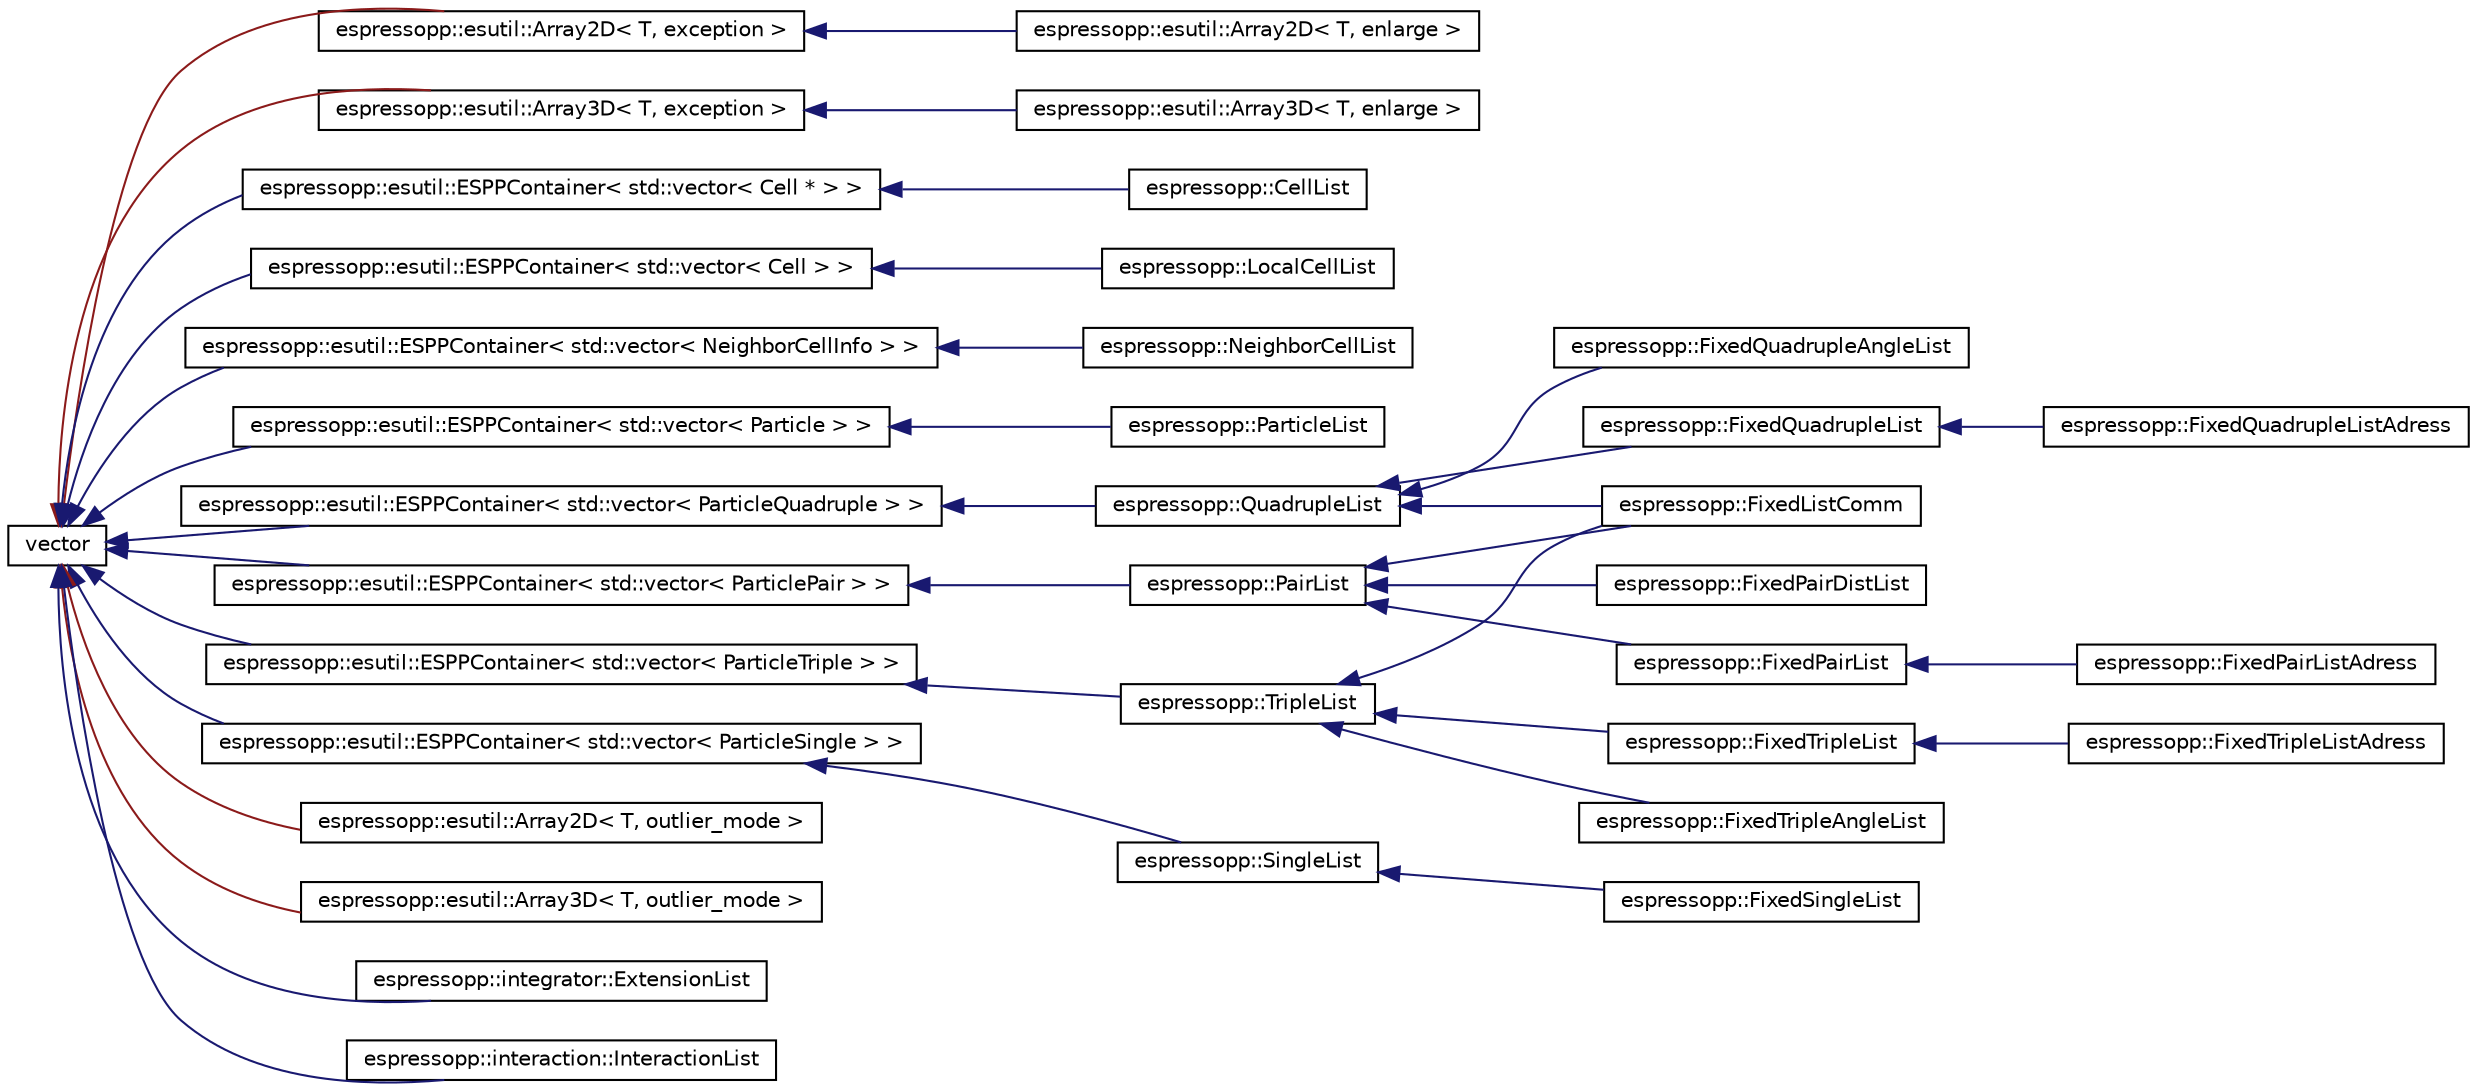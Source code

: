 digraph G
{
  edge [fontname="Helvetica",fontsize="10",labelfontname="Helvetica",labelfontsize="10"];
  node [fontname="Helvetica",fontsize="10",shape=record];
  rankdir="LR";
  Node1 [label="vector",height=0.2,width=0.4,color="black", fillcolor="white", style="filled",URL="$classstd_1_1vector.html"];
  Node1 -> Node2 [dir="back",color="firebrick4",fontsize="10",style="solid",fontname="Helvetica"];
  Node2 [label="espressopp::esutil::Array2D\< T, exception \>",height=0.2,width=0.4,color="black", fillcolor="white", style="filled",URL="$classespressopp_1_1esutil_1_1Array2D.html"];
  Node2 -> Node3 [dir="back",color="midnightblue",fontsize="10",style="solid",fontname="Helvetica"];
  Node3 [label="espressopp::esutil::Array2D\< T, enlarge \>",height=0.2,width=0.4,color="black", fillcolor="white", style="filled",URL="$classespressopp_1_1esutil_1_1Array2D_3_01T_00_01enlarge_01_4.html"];
  Node1 -> Node4 [dir="back",color="firebrick4",fontsize="10",style="solid",fontname="Helvetica"];
  Node4 [label="espressopp::esutil::Array3D\< T, exception \>",height=0.2,width=0.4,color="black", fillcolor="white", style="filled",URL="$classespressopp_1_1esutil_1_1Array3D.html"];
  Node4 -> Node5 [dir="back",color="midnightblue",fontsize="10",style="solid",fontname="Helvetica"];
  Node5 [label="espressopp::esutil::Array3D\< T, enlarge \>",height=0.2,width=0.4,color="black", fillcolor="white", style="filled",URL="$classespressopp_1_1esutil_1_1Array3D_3_01T_00_01enlarge_01_4.html"];
  Node1 -> Node6 [dir="back",color="midnightblue",fontsize="10",style="solid",fontname="Helvetica"];
  Node6 [label="espressopp::esutil::ESPPContainer\< std::vector\< Cell * \> \>",height=0.2,width=0.4,color="black", fillcolor="white", style="filled",URL="$classespressopp_1_1esutil_1_1ESPPContainer.html"];
  Node6 -> Node7 [dir="back",color="midnightblue",fontsize="10",style="solid",fontname="Helvetica"];
  Node7 [label="espressopp::CellList",height=0.2,width=0.4,color="black", fillcolor="white", style="filled",URL="$structespressopp_1_1CellList.html"];
  Node1 -> Node8 [dir="back",color="midnightblue",fontsize="10",style="solid",fontname="Helvetica"];
  Node8 [label="espressopp::esutil::ESPPContainer\< std::vector\< Cell \> \>",height=0.2,width=0.4,color="black", fillcolor="white", style="filled",URL="$classespressopp_1_1esutil_1_1ESPPContainer.html"];
  Node8 -> Node9 [dir="back",color="midnightblue",fontsize="10",style="solid",fontname="Helvetica"];
  Node9 [label="espressopp::LocalCellList",height=0.2,width=0.4,color="black", fillcolor="white", style="filled",URL="$structespressopp_1_1LocalCellList.html"];
  Node1 -> Node10 [dir="back",color="midnightblue",fontsize="10",style="solid",fontname="Helvetica"];
  Node10 [label="espressopp::esutil::ESPPContainer\< std::vector\< NeighborCellInfo \> \>",height=0.2,width=0.4,color="black", fillcolor="white", style="filled",URL="$classespressopp_1_1esutil_1_1ESPPContainer.html"];
  Node10 -> Node11 [dir="back",color="midnightblue",fontsize="10",style="solid",fontname="Helvetica"];
  Node11 [label="espressopp::NeighborCellList",height=0.2,width=0.4,color="black", fillcolor="white", style="filled",URL="$structespressopp_1_1NeighborCellList.html"];
  Node1 -> Node12 [dir="back",color="midnightblue",fontsize="10",style="solid",fontname="Helvetica"];
  Node12 [label="espressopp::esutil::ESPPContainer\< std::vector\< Particle \> \>",height=0.2,width=0.4,color="black", fillcolor="white", style="filled",URL="$classespressopp_1_1esutil_1_1ESPPContainer.html"];
  Node12 -> Node13 [dir="back",color="midnightblue",fontsize="10",style="solid",fontname="Helvetica"];
  Node13 [label="espressopp::ParticleList",height=0.2,width=0.4,color="black", fillcolor="white", style="filled",URL="$structespressopp_1_1ParticleList.html"];
  Node1 -> Node14 [dir="back",color="midnightblue",fontsize="10",style="solid",fontname="Helvetica"];
  Node14 [label="espressopp::esutil::ESPPContainer\< std::vector\< ParticlePair \> \>",height=0.2,width=0.4,color="black", fillcolor="white", style="filled",URL="$classespressopp_1_1esutil_1_1ESPPContainer.html"];
  Node14 -> Node15 [dir="back",color="midnightblue",fontsize="10",style="solid",fontname="Helvetica"];
  Node15 [label="espressopp::PairList",height=0.2,width=0.4,color="black", fillcolor="white", style="filled",URL="$structespressopp_1_1PairList.html"];
  Node15 -> Node16 [dir="back",color="midnightblue",fontsize="10",style="solid",fontname="Helvetica"];
  Node16 [label="espressopp::FixedListComm",height=0.2,width=0.4,color="black", fillcolor="white", style="filled",URL="$classespressopp_1_1FixedListComm.html"];
  Node15 -> Node17 [dir="back",color="midnightblue",fontsize="10",style="solid",fontname="Helvetica"];
  Node17 [label="espressopp::FixedPairDistList",height=0.2,width=0.4,color="black", fillcolor="white", style="filled",URL="$classespressopp_1_1FixedPairDistList.html"];
  Node15 -> Node18 [dir="back",color="midnightblue",fontsize="10",style="solid",fontname="Helvetica"];
  Node18 [label="espressopp::FixedPairList",height=0.2,width=0.4,color="black", fillcolor="white", style="filled",URL="$classespressopp_1_1FixedPairList.html"];
  Node18 -> Node19 [dir="back",color="midnightblue",fontsize="10",style="solid",fontname="Helvetica"];
  Node19 [label="espressopp::FixedPairListAdress",height=0.2,width=0.4,color="black", fillcolor="white", style="filled",URL="$classespressopp_1_1FixedPairListAdress.html",tooltip="This is a subclass of FixedPairList."];
  Node1 -> Node20 [dir="back",color="midnightblue",fontsize="10",style="solid",fontname="Helvetica"];
  Node20 [label="espressopp::esutil::ESPPContainer\< std::vector\< ParticleQuadruple \> \>",height=0.2,width=0.4,color="black", fillcolor="white", style="filled",URL="$classespressopp_1_1esutil_1_1ESPPContainer.html"];
  Node20 -> Node21 [dir="back",color="midnightblue",fontsize="10",style="solid",fontname="Helvetica"];
  Node21 [label="espressopp::QuadrupleList",height=0.2,width=0.4,color="black", fillcolor="white", style="filled",URL="$structespressopp_1_1QuadrupleList.html"];
  Node21 -> Node16 [dir="back",color="midnightblue",fontsize="10",style="solid",fontname="Helvetica"];
  Node21 -> Node22 [dir="back",color="midnightblue",fontsize="10",style="solid",fontname="Helvetica"];
  Node22 [label="espressopp::FixedQuadrupleAngleList",height=0.2,width=0.4,color="black", fillcolor="white", style="filled",URL="$classespressopp_1_1FixedQuadrupleAngleList.html"];
  Node21 -> Node23 [dir="back",color="midnightblue",fontsize="10",style="solid",fontname="Helvetica"];
  Node23 [label="espressopp::FixedQuadrupleList",height=0.2,width=0.4,color="black", fillcolor="white", style="filled",URL="$classespressopp_1_1FixedQuadrupleList.html"];
  Node23 -> Node24 [dir="back",color="midnightblue",fontsize="10",style="solid",fontname="Helvetica"];
  Node24 [label="espressopp::FixedQuadrupleListAdress",height=0.2,width=0.4,color="black", fillcolor="white", style="filled",URL="$classespressopp_1_1FixedQuadrupleListAdress.html"];
  Node1 -> Node25 [dir="back",color="midnightblue",fontsize="10",style="solid",fontname="Helvetica"];
  Node25 [label="espressopp::esutil::ESPPContainer\< std::vector\< ParticleSingle \> \>",height=0.2,width=0.4,color="black", fillcolor="white", style="filled",URL="$classespressopp_1_1esutil_1_1ESPPContainer.html"];
  Node25 -> Node26 [dir="back",color="midnightblue",fontsize="10",style="solid",fontname="Helvetica"];
  Node26 [label="espressopp::SingleList",height=0.2,width=0.4,color="black", fillcolor="white", style="filled",URL="$structespressopp_1_1SingleList.html"];
  Node26 -> Node27 [dir="back",color="midnightblue",fontsize="10",style="solid",fontname="Helvetica"];
  Node27 [label="espressopp::FixedSingleList",height=0.2,width=0.4,color="black", fillcolor="white", style="filled",URL="$classespressopp_1_1FixedSingleList.html"];
  Node1 -> Node28 [dir="back",color="midnightblue",fontsize="10",style="solid",fontname="Helvetica"];
  Node28 [label="espressopp::esutil::ESPPContainer\< std::vector\< ParticleTriple \> \>",height=0.2,width=0.4,color="black", fillcolor="white", style="filled",URL="$classespressopp_1_1esutil_1_1ESPPContainer.html"];
  Node28 -> Node29 [dir="back",color="midnightblue",fontsize="10",style="solid",fontname="Helvetica"];
  Node29 [label="espressopp::TripleList",height=0.2,width=0.4,color="black", fillcolor="white", style="filled",URL="$structespressopp_1_1TripleList.html"];
  Node29 -> Node16 [dir="back",color="midnightblue",fontsize="10",style="solid",fontname="Helvetica"];
  Node29 -> Node30 [dir="back",color="midnightblue",fontsize="10",style="solid",fontname="Helvetica"];
  Node30 [label="espressopp::FixedTripleAngleList",height=0.2,width=0.4,color="black", fillcolor="white", style="filled",URL="$classespressopp_1_1FixedTripleAngleList.html"];
  Node29 -> Node31 [dir="back",color="midnightblue",fontsize="10",style="solid",fontname="Helvetica"];
  Node31 [label="espressopp::FixedTripleList",height=0.2,width=0.4,color="black", fillcolor="white", style="filled",URL="$classespressopp_1_1FixedTripleList.html"];
  Node31 -> Node32 [dir="back",color="midnightblue",fontsize="10",style="solid",fontname="Helvetica"];
  Node32 [label="espressopp::FixedTripleListAdress",height=0.2,width=0.4,color="black", fillcolor="white", style="filled",URL="$classespressopp_1_1FixedTripleListAdress.html",tooltip="This is a subclass of FixedTripleList."];
  Node1 -> Node33 [dir="back",color="firebrick4",fontsize="10",style="solid",fontname="Helvetica"];
  Node33 [label="espressopp::esutil::Array2D\< T, outlier_mode \>",height=0.2,width=0.4,color="black", fillcolor="white", style="filled",URL="$classespressopp_1_1esutil_1_1Array2D.html",tooltip="A two-dimensional array (i.e."];
  Node1 -> Node34 [dir="back",color="firebrick4",fontsize="10",style="solid",fontname="Helvetica"];
  Node34 [label="espressopp::esutil::Array3D\< T, outlier_mode \>",height=0.2,width=0.4,color="black", fillcolor="white", style="filled",URL="$classespressopp_1_1esutil_1_1Array3D.html",tooltip="A three-dimensional array (i.e."];
  Node1 -> Node35 [dir="back",color="midnightblue",fontsize="10",style="solid",fontname="Helvetica"];
  Node35 [label="espressopp::integrator::ExtensionList",height=0.2,width=0.4,color="black", fillcolor="white", style="filled",URL="$structespressopp_1_1integrator_1_1ExtensionList.html"];
  Node1 -> Node36 [dir="back",color="midnightblue",fontsize="10",style="solid",fontname="Helvetica"];
  Node36 [label="espressopp::interaction::InteractionList",height=0.2,width=0.4,color="black", fillcolor="white", style="filled",URL="$structespressopp_1_1interaction_1_1InteractionList.html"];
}
